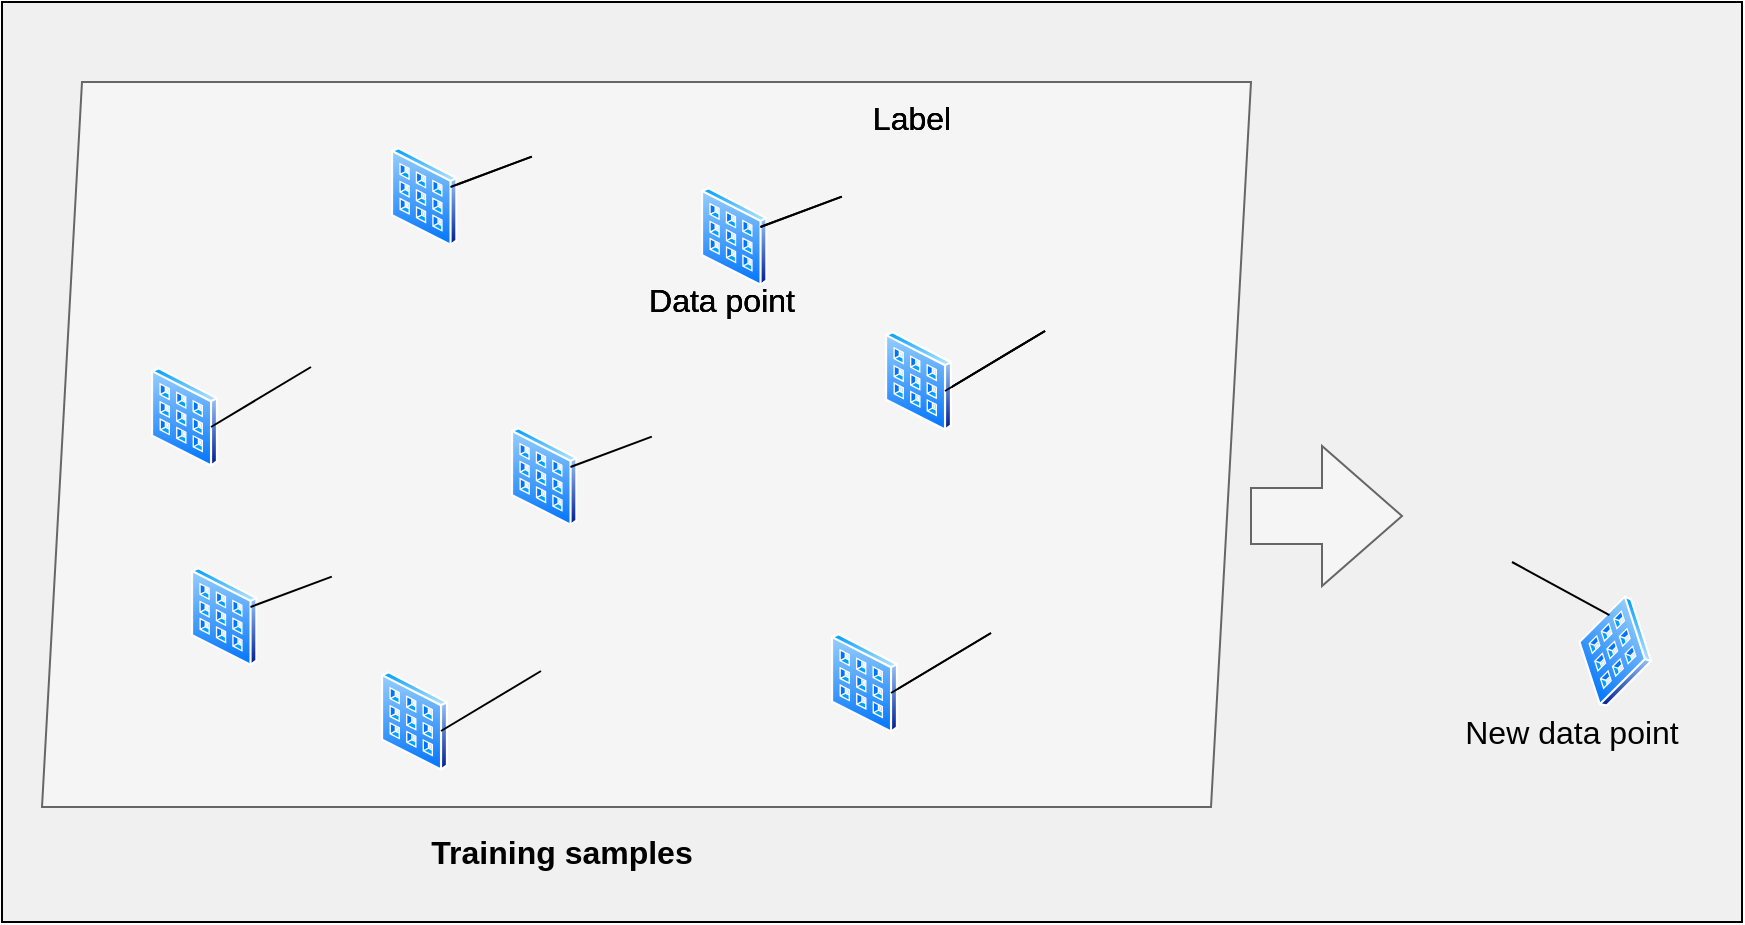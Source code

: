 <mxfile version="20.2.3" type="github">
  <diagram id="aF7s2sprtSHc23R29G0n" name="Page-1">
    <mxGraphModel dx="2059" dy="749" grid="1" gridSize="10" guides="1" tooltips="1" connect="1" arrows="1" fold="1" page="1" pageScale="1" pageWidth="850" pageHeight="1100" math="0" shadow="0">
      <root>
        <mxCell id="0" />
        <mxCell id="1" parent="0" />
        <mxCell id="FdqzSN1PzzM8iArC-SXY-47" value="" style="rounded=0;whiteSpace=wrap;html=1;fontSize=16;fillColor=#F0F0F0;" parent="1" vertex="1">
          <mxGeometry x="-80" y="100" width="870" height="460" as="geometry" />
        </mxCell>
        <mxCell id="FdqzSN1PzzM8iArC-SXY-46" value="" style="html=1;shadow=0;dashed=0;align=center;verticalAlign=middle;shape=mxgraph.arrows2.arrow;dy=0.6;dx=40;notch=0;fontSize=16;fillColor=#f5f5f5;fontColor=#333333;strokeColor=#666666;" parent="1" vertex="1">
          <mxGeometry x="544.5" y="322" width="75.5" height="70" as="geometry" />
        </mxCell>
        <mxCell id="FdqzSN1PzzM8iArC-SXY-129" value="" style="group" parent="1" vertex="1" connectable="0">
          <mxGeometry x="-60" y="140" width="604.5" height="362.5" as="geometry" />
        </mxCell>
        <mxCell id="FdqzSN1PzzM8iArC-SXY-1" value="" style="shape=parallelogram;perimeter=parallelogramPerimeter;whiteSpace=wrap;html=1;fixedSize=1;fillColor=#f5f5f5;fontColor=#333333;strokeColor=#666666;" parent="FdqzSN1PzzM8iArC-SXY-129" vertex="1">
          <mxGeometry width="604.5" height="362.5" as="geometry" />
        </mxCell>
        <mxCell id="FdqzSN1PzzM8iArC-SXY-32" value="" style="group" parent="FdqzSN1PzzM8iArC-SXY-129" vertex="1" connectable="0">
          <mxGeometry x="394.5" y="250.5" width="147" height="94" as="geometry" />
        </mxCell>
        <mxCell id="FdqzSN1PzzM8iArC-SXY-33" value="" style="aspect=fixed;perimeter=ellipsePerimeter;html=1;align=center;shadow=0;dashed=0;spacingTop=3;image;image=img/lib/active_directory/input_output_filter.svg;fontSize=16;" parent="FdqzSN1PzzM8iArC-SXY-32" vertex="1">
          <mxGeometry y="25" width="33.5" height="50" as="geometry" />
        </mxCell>
        <mxCell id="FdqzSN1PzzM8iArC-SXY-35" value="" style="endArrow=none;html=1;rounded=0;fontSize=16;" parent="FdqzSN1PzzM8iArC-SXY-32" edge="1">
          <mxGeometry width="50" height="50" relative="1" as="geometry">
            <mxPoint x="30" y="55" as="sourcePoint" />
            <mxPoint x="80" y="25" as="targetPoint" />
          </mxGeometry>
        </mxCell>
        <mxCell id="FdqzSN1PzzM8iArC-SXY-63" value="" style="group" parent="FdqzSN1PzzM8iArC-SXY-32" vertex="1" connectable="0">
          <mxGeometry x="-220" y="-238" width="367" height="332" as="geometry" />
        </mxCell>
        <mxCell id="FdqzSN1PzzM8iArC-SXY-64" value="" style="aspect=fixed;perimeter=ellipsePerimeter;html=1;align=center;shadow=0;dashed=0;spacingTop=3;image;image=img/lib/active_directory/input_output_filter.svg;fontSize=16;" parent="FdqzSN1PzzM8iArC-SXY-63" vertex="1">
          <mxGeometry y="20" width="33.223" height="49.587" as="geometry" />
        </mxCell>
        <mxCell id="FdqzSN1PzzM8iArC-SXY-65" value="" style="shape=image;html=1;verticalAlign=top;verticalLabelPosition=bottom;labelBackgroundColor=#ffffff;imageAspect=0;aspect=fixed;image=https://cdn4.iconfinder.com/data/icons/essentials-74/24/040_-_Tick-128.png;fontSize=16;" parent="FdqzSN1PzzM8iArC-SXY-63" vertex="1">
          <mxGeometry x="70.413" width="49.587" height="49.587" as="geometry" />
        </mxCell>
        <mxCell id="FdqzSN1PzzM8iArC-SXY-66" value="" style="endArrow=none;html=1;rounded=0;fontSize=16;entryX=0;entryY=0.5;entryDx=0;entryDy=0;" parent="FdqzSN1PzzM8iArC-SXY-63" target="FdqzSN1PzzM8iArC-SXY-65" edge="1">
          <mxGeometry width="50" height="50" relative="1" as="geometry">
            <mxPoint x="29.752" y="40" as="sourcePoint" />
            <mxPoint x="59.504" y="10" as="targetPoint" />
          </mxGeometry>
        </mxCell>
        <mxCell id="FdqzSN1PzzM8iArC-SXY-91" value="" style="group" parent="FdqzSN1PzzM8iArC-SXY-63" vertex="1" connectable="0">
          <mxGeometry x="60" y="140" width="120" height="70" as="geometry" />
        </mxCell>
        <mxCell id="FdqzSN1PzzM8iArC-SXY-92" value="" style="aspect=fixed;perimeter=ellipsePerimeter;html=1;align=center;shadow=0;dashed=0;spacingTop=3;image;image=img/lib/active_directory/input_output_filter.svg;fontSize=16;" parent="FdqzSN1PzzM8iArC-SXY-91" vertex="1">
          <mxGeometry y="20" width="33.223" height="49.587" as="geometry" />
        </mxCell>
        <mxCell id="FdqzSN1PzzM8iArC-SXY-93" value="" style="shape=image;html=1;verticalAlign=top;verticalLabelPosition=bottom;labelBackgroundColor=#ffffff;imageAspect=0;aspect=fixed;image=https://cdn4.iconfinder.com/data/icons/essentials-74/24/040_-_Tick-128.png;fontSize=16;" parent="FdqzSN1PzzM8iArC-SXY-91" vertex="1">
          <mxGeometry x="70.413" width="49.587" height="49.587" as="geometry" />
        </mxCell>
        <mxCell id="FdqzSN1PzzM8iArC-SXY-94" value="" style="endArrow=none;html=1;rounded=0;fontSize=16;entryX=0;entryY=0.5;entryDx=0;entryDy=0;" parent="FdqzSN1PzzM8iArC-SXY-91" target="FdqzSN1PzzM8iArC-SXY-93" edge="1">
          <mxGeometry width="50" height="50" relative="1" as="geometry">
            <mxPoint x="29.752" y="40" as="sourcePoint" />
            <mxPoint x="59.504" y="10" as="targetPoint" />
          </mxGeometry>
        </mxCell>
        <mxCell id="FdqzSN1PzzM8iArC-SXY-95" value="" style="group" parent="FdqzSN1PzzM8iArC-SXY-63" vertex="1" connectable="0">
          <mxGeometry x="247" y="87" width="120" height="75" as="geometry" />
        </mxCell>
        <mxCell id="FdqzSN1PzzM8iArC-SXY-96" value="" style="aspect=fixed;perimeter=ellipsePerimeter;html=1;align=center;shadow=0;dashed=0;spacingTop=3;image;image=img/lib/active_directory/input_output_filter.svg;fontSize=16;" parent="FdqzSN1PzzM8iArC-SXY-95" vertex="1">
          <mxGeometry y="25" width="33.5" height="50" as="geometry" />
        </mxCell>
        <mxCell id="FdqzSN1PzzM8iArC-SXY-98" value="" style="endArrow=none;html=1;rounded=0;fontSize=16;" parent="FdqzSN1PzzM8iArC-SXY-95" edge="1">
          <mxGeometry width="50" height="50" relative="1" as="geometry">
            <mxPoint x="30" y="55" as="sourcePoint" />
            <mxPoint x="80" y="25" as="targetPoint" />
          </mxGeometry>
        </mxCell>
        <mxCell id="FdqzSN1PzzM8iArC-SXY-99" value="" style="group" parent="FdqzSN1PzzM8iArC-SXY-63" vertex="1" connectable="0">
          <mxGeometry x="-5" y="257" width="120" height="75" as="geometry" />
        </mxCell>
        <mxCell id="FdqzSN1PzzM8iArC-SXY-100" value="" style="aspect=fixed;perimeter=ellipsePerimeter;html=1;align=center;shadow=0;dashed=0;spacingTop=3;image;image=img/lib/active_directory/input_output_filter.svg;fontSize=16;" parent="FdqzSN1PzzM8iArC-SXY-99" vertex="1">
          <mxGeometry y="25" width="33.5" height="50" as="geometry" />
        </mxCell>
        <mxCell id="FdqzSN1PzzM8iArC-SXY-102" value="" style="endArrow=none;html=1;rounded=0;fontSize=16;" parent="FdqzSN1PzzM8iArC-SXY-99" edge="1">
          <mxGeometry width="50" height="50" relative="1" as="geometry">
            <mxPoint x="30" y="55" as="sourcePoint" />
            <mxPoint x="80" y="25" as="targetPoint" />
          </mxGeometry>
        </mxCell>
        <mxCell id="FdqzSN1PzzM8iArC-SXY-103" value="" style="group" parent="FdqzSN1PzzM8iArC-SXY-63" vertex="1" connectable="0">
          <mxGeometry x="-100" y="210" width="120" height="70" as="geometry" />
        </mxCell>
        <mxCell id="FdqzSN1PzzM8iArC-SXY-104" value="" style="aspect=fixed;perimeter=ellipsePerimeter;html=1;align=center;shadow=0;dashed=0;spacingTop=3;image;image=img/lib/active_directory/input_output_filter.svg;fontSize=16;" parent="FdqzSN1PzzM8iArC-SXY-103" vertex="1">
          <mxGeometry y="20" width="33.223" height="49.587" as="geometry" />
        </mxCell>
        <mxCell id="FdqzSN1PzzM8iArC-SXY-105" value="" style="shape=image;html=1;verticalAlign=top;verticalLabelPosition=bottom;labelBackgroundColor=#ffffff;imageAspect=0;aspect=fixed;image=https://cdn4.iconfinder.com/data/icons/essentials-74/24/040_-_Tick-128.png;fontSize=16;" parent="FdqzSN1PzzM8iArC-SXY-103" vertex="1">
          <mxGeometry x="70.413" width="49.587" height="49.587" as="geometry" />
        </mxCell>
        <mxCell id="FdqzSN1PzzM8iArC-SXY-106" value="" style="endArrow=none;html=1;rounded=0;fontSize=16;entryX=0;entryY=0.5;entryDx=0;entryDy=0;" parent="FdqzSN1PzzM8iArC-SXY-103" target="FdqzSN1PzzM8iArC-SXY-105" edge="1">
          <mxGeometry width="50" height="50" relative="1" as="geometry">
            <mxPoint x="29.752" y="40" as="sourcePoint" />
            <mxPoint x="59.504" y="10" as="targetPoint" />
          </mxGeometry>
        </mxCell>
        <mxCell id="FdqzSN1PzzM8iArC-SXY-107" value="" style="group" parent="FdqzSN1PzzM8iArC-SXY-63" vertex="1" connectable="0">
          <mxGeometry x="-120" y="105" width="120" height="75" as="geometry" />
        </mxCell>
        <mxCell id="FdqzSN1PzzM8iArC-SXY-108" value="" style="aspect=fixed;perimeter=ellipsePerimeter;html=1;align=center;shadow=0;dashed=0;spacingTop=3;image;image=img/lib/active_directory/input_output_filter.svg;fontSize=16;" parent="FdqzSN1PzzM8iArC-SXY-107" vertex="1">
          <mxGeometry y="25" width="33.5" height="50" as="geometry" />
        </mxCell>
        <mxCell id="FdqzSN1PzzM8iArC-SXY-110" value="" style="endArrow=none;html=1;rounded=0;fontSize=16;" parent="FdqzSN1PzzM8iArC-SXY-107" edge="1">
          <mxGeometry width="50" height="50" relative="1" as="geometry">
            <mxPoint x="30" y="55" as="sourcePoint" />
            <mxPoint x="80" y="25" as="targetPoint" />
          </mxGeometry>
        </mxCell>
        <mxCell id="FdqzSN1PzzM8iArC-SXY-111" value="" style="group" parent="FdqzSN1PzzM8iArC-SXY-63" vertex="1" connectable="0">
          <mxGeometry x="220" y="238" width="147" height="75" as="geometry" />
        </mxCell>
        <mxCell id="FdqzSN1PzzM8iArC-SXY-112" value="" style="aspect=fixed;perimeter=ellipsePerimeter;html=1;align=center;shadow=0;dashed=0;spacingTop=3;image;image=img/lib/active_directory/input_output_filter.svg;fontSize=16;" parent="FdqzSN1PzzM8iArC-SXY-111" vertex="1">
          <mxGeometry y="25" width="33.5" height="50" as="geometry" />
        </mxCell>
        <mxCell id="FdqzSN1PzzM8iArC-SXY-114" value="" style="endArrow=none;html=1;rounded=0;fontSize=16;" parent="FdqzSN1PzzM8iArC-SXY-111" edge="1">
          <mxGeometry width="50" height="50" relative="1" as="geometry">
            <mxPoint x="30" y="55" as="sourcePoint" />
            <mxPoint x="80" y="25" as="targetPoint" />
          </mxGeometry>
        </mxCell>
        <mxCell id="FdqzSN1PzzM8iArC-SXY-115" value="" style="group" parent="FdqzSN1PzzM8iArC-SXY-111" vertex="1" connectable="0">
          <mxGeometry x="-220" y="-238" width="120" height="70" as="geometry" />
        </mxCell>
        <mxCell id="FdqzSN1PzzM8iArC-SXY-116" value="" style="aspect=fixed;perimeter=ellipsePerimeter;html=1;align=center;shadow=0;dashed=0;spacingTop=3;image;image=img/lib/active_directory/input_output_filter.svg;fontSize=16;" parent="FdqzSN1PzzM8iArC-SXY-115" vertex="1">
          <mxGeometry y="20" width="33.223" height="49.587" as="geometry" />
        </mxCell>
        <mxCell id="FdqzSN1PzzM8iArC-SXY-117" value="" style="shape=image;html=1;verticalAlign=top;verticalLabelPosition=bottom;labelBackgroundColor=#ffffff;imageAspect=0;aspect=fixed;image=https://cdn4.iconfinder.com/data/icons/essentials-74/24/040_-_Tick-128.png;fontSize=16;" parent="FdqzSN1PzzM8iArC-SXY-115" vertex="1">
          <mxGeometry x="70.413" width="49.587" height="49.587" as="geometry" />
        </mxCell>
        <mxCell id="FdqzSN1PzzM8iArC-SXY-118" value="" style="endArrow=none;html=1;rounded=0;fontSize=16;entryX=0;entryY=0.5;entryDx=0;entryDy=0;" parent="FdqzSN1PzzM8iArC-SXY-115" target="FdqzSN1PzzM8iArC-SXY-117" edge="1">
          <mxGeometry width="50" height="50" relative="1" as="geometry">
            <mxPoint x="29.752" y="40" as="sourcePoint" />
            <mxPoint x="59.504" y="10" as="targetPoint" />
          </mxGeometry>
        </mxCell>
        <mxCell id="FdqzSN1PzzM8iArC-SXY-119" value="Data point" style="text;html=1;strokeColor=none;fillColor=none;align=center;verticalAlign=middle;whiteSpace=wrap;rounded=0;fontSize=16;" parent="FdqzSN1PzzM8iArC-SXY-111" vertex="1">
          <mxGeometry x="-100" y="-157" width="90" height="30" as="geometry" />
        </mxCell>
        <mxCell id="FdqzSN1PzzM8iArC-SXY-120" value="" style="group" parent="FdqzSN1PzzM8iArC-SXY-111" vertex="1" connectable="0">
          <mxGeometry x="-65" y="-218" width="120" height="70" as="geometry" />
        </mxCell>
        <mxCell id="FdqzSN1PzzM8iArC-SXY-121" value="" style="aspect=fixed;perimeter=ellipsePerimeter;html=1;align=center;shadow=0;dashed=0;spacingTop=3;image;image=img/lib/active_directory/input_output_filter.svg;fontSize=16;" parent="FdqzSN1PzzM8iArC-SXY-120" vertex="1">
          <mxGeometry y="20" width="33.223" height="49.587" as="geometry" />
        </mxCell>
        <mxCell id="FdqzSN1PzzM8iArC-SXY-122" value="" style="shape=image;html=1;verticalAlign=top;verticalLabelPosition=bottom;labelBackgroundColor=#ffffff;imageAspect=0;aspect=fixed;image=https://cdn4.iconfinder.com/data/icons/essentials-74/24/040_-_Tick-128.png;fontSize=16;" parent="FdqzSN1PzzM8iArC-SXY-120" vertex="1">
          <mxGeometry x="70.413" width="49.587" height="49.587" as="geometry" />
        </mxCell>
        <mxCell id="FdqzSN1PzzM8iArC-SXY-123" value="" style="endArrow=none;html=1;rounded=0;fontSize=16;entryX=0;entryY=0.5;entryDx=0;entryDy=0;" parent="FdqzSN1PzzM8iArC-SXY-120" target="FdqzSN1PzzM8iArC-SXY-122" edge="1">
          <mxGeometry width="50" height="50" relative="1" as="geometry">
            <mxPoint x="29.752" y="40" as="sourcePoint" />
            <mxPoint x="59.504" y="10" as="targetPoint" />
          </mxGeometry>
        </mxCell>
        <mxCell id="FdqzSN1PzzM8iArC-SXY-124" value="Label" style="text;html=1;strokeColor=none;fillColor=none;align=center;verticalAlign=middle;whiteSpace=wrap;rounded=0;fontSize=16;" parent="FdqzSN1PzzM8iArC-SXY-111" vertex="1">
          <mxGeometry x="10" y="-248" width="60" height="30" as="geometry" />
        </mxCell>
        <mxCell id="FdqzSN1PzzM8iArC-SXY-125" value="" style="group" parent="FdqzSN1PzzM8iArC-SXY-111" vertex="1" connectable="0">
          <mxGeometry x="27" y="-151" width="120" height="75" as="geometry" />
        </mxCell>
        <mxCell id="FdqzSN1PzzM8iArC-SXY-126" value="" style="aspect=fixed;perimeter=ellipsePerimeter;html=1;align=center;shadow=0;dashed=0;spacingTop=3;image;image=img/lib/active_directory/input_output_filter.svg;fontSize=16;" parent="FdqzSN1PzzM8iArC-SXY-125" vertex="1">
          <mxGeometry y="25" width="33.5" height="50" as="geometry" />
        </mxCell>
        <mxCell id="FdqzSN1PzzM8iArC-SXY-128" value="" style="endArrow=none;html=1;rounded=0;fontSize=16;" parent="FdqzSN1PzzM8iArC-SXY-125" edge="1">
          <mxGeometry width="50" height="50" relative="1" as="geometry">
            <mxPoint x="30" y="55" as="sourcePoint" />
            <mxPoint x="80" y="25" as="targetPoint" />
          </mxGeometry>
        </mxCell>
        <mxCell id="UaU-fmaDW9oktOQqkvP9-3" value="" style="shape=image;html=1;verticalAlign=top;verticalLabelPosition=bottom;labelBackgroundColor=#ffffff;imageAspect=0;aspect=fixed;image=https://cdn4.iconfinder.com/data/icons/essentials-74/24/039_-_Cross-128.png" vertex="1" parent="FdqzSN1PzzM8iArC-SXY-111">
          <mxGeometry x="64" y="-5.5" width="50" height="50" as="geometry" />
        </mxCell>
        <mxCell id="FdqzSN1PzzM8iArC-SXY-67" value="Data point" style="text;html=1;strokeColor=none;fillColor=none;align=center;verticalAlign=middle;whiteSpace=wrap;rounded=0;fontSize=16;" parent="FdqzSN1PzzM8iArC-SXY-32" vertex="1">
          <mxGeometry x="-100" y="-157" width="90" height="30" as="geometry" />
        </mxCell>
        <mxCell id="FdqzSN1PzzM8iArC-SXY-68" value="" style="group" parent="FdqzSN1PzzM8iArC-SXY-32" vertex="1" connectable="0">
          <mxGeometry x="-65" y="-218" width="120" height="70" as="geometry" />
        </mxCell>
        <mxCell id="FdqzSN1PzzM8iArC-SXY-70" value="" style="shape=image;html=1;verticalAlign=top;verticalLabelPosition=bottom;labelBackgroundColor=#ffffff;imageAspect=0;aspect=fixed;image=https://cdn4.iconfinder.com/data/icons/essentials-74/24/040_-_Tick-128.png;fontSize=16;" parent="FdqzSN1PzzM8iArC-SXY-68" vertex="1">
          <mxGeometry x="70.413" width="49.587" height="49.587" as="geometry" />
        </mxCell>
        <mxCell id="FdqzSN1PzzM8iArC-SXY-71" value="" style="endArrow=none;html=1;rounded=0;fontSize=16;entryX=0;entryY=0.5;entryDx=0;entryDy=0;" parent="FdqzSN1PzzM8iArC-SXY-68" target="FdqzSN1PzzM8iArC-SXY-70" edge="1">
          <mxGeometry width="50" height="50" relative="1" as="geometry">
            <mxPoint x="29.752" y="40" as="sourcePoint" />
            <mxPoint x="59.504" y="10" as="targetPoint" />
          </mxGeometry>
        </mxCell>
        <mxCell id="FdqzSN1PzzM8iArC-SXY-72" value="Label" style="text;html=1;strokeColor=none;fillColor=none;align=center;verticalAlign=middle;whiteSpace=wrap;rounded=0;fontSize=16;" parent="FdqzSN1PzzM8iArC-SXY-32" vertex="1">
          <mxGeometry x="10" y="-248" width="60" height="30" as="geometry" />
        </mxCell>
        <mxCell id="FdqzSN1PzzM8iArC-SXY-73" value="" style="group" parent="FdqzSN1PzzM8iArC-SXY-32" vertex="1" connectable="0">
          <mxGeometry x="27" y="-151" width="120" height="75" as="geometry" />
        </mxCell>
        <mxCell id="FdqzSN1PzzM8iArC-SXY-74" value="" style="aspect=fixed;perimeter=ellipsePerimeter;html=1;align=center;shadow=0;dashed=0;spacingTop=3;image;image=img/lib/active_directory/input_output_filter.svg;fontSize=16;" parent="FdqzSN1PzzM8iArC-SXY-73" vertex="1">
          <mxGeometry y="25" width="33.5" height="50" as="geometry" />
        </mxCell>
        <mxCell id="FdqzSN1PzzM8iArC-SXY-76" value="" style="endArrow=none;html=1;rounded=0;fontSize=16;" parent="FdqzSN1PzzM8iArC-SXY-73" edge="1">
          <mxGeometry width="50" height="50" relative="1" as="geometry">
            <mxPoint x="30" y="55" as="sourcePoint" />
            <mxPoint x="80" y="25" as="targetPoint" />
          </mxGeometry>
        </mxCell>
        <mxCell id="FdqzSN1PzzM8iArC-SXY-44" value="Data point" style="text;html=1;strokeColor=none;fillColor=none;align=center;verticalAlign=middle;whiteSpace=wrap;rounded=0;fontSize=16;" parent="FdqzSN1PzzM8iArC-SXY-129" vertex="1">
          <mxGeometry x="294.5" y="93.5" width="90" height="30" as="geometry" />
        </mxCell>
        <mxCell id="FdqzSN1PzzM8iArC-SXY-45" value="Label" style="text;html=1;strokeColor=none;fillColor=none;align=center;verticalAlign=middle;whiteSpace=wrap;rounded=0;fontSize=16;" parent="FdqzSN1PzzM8iArC-SXY-129" vertex="1">
          <mxGeometry x="404.5" y="2.5" width="60" height="30" as="geometry" />
        </mxCell>
        <mxCell id="UaU-fmaDW9oktOQqkvP9-1" value="" style="shape=image;html=1;verticalAlign=top;verticalLabelPosition=bottom;labelBackgroundColor=#ffffff;imageAspect=0;aspect=fixed;image=https://cdn4.iconfinder.com/data/icons/essentials-74/24/039_-_Cross-128.png" vertex="1" parent="FdqzSN1PzzM8iArC-SXY-129">
          <mxGeometry x="120" y="110" width="50" height="50" as="geometry" />
        </mxCell>
        <mxCell id="UaU-fmaDW9oktOQqkvP9-2" value="" style="shape=image;html=1;verticalAlign=top;verticalLabelPosition=bottom;labelBackgroundColor=#ffffff;imageAspect=0;aspect=fixed;image=https://cdn4.iconfinder.com/data/icons/essentials-74/24/039_-_Cross-128.png" vertex="1" parent="FdqzSN1PzzM8iArC-SXY-129">
          <mxGeometry x="240" y="260" width="50" height="50" as="geometry" />
        </mxCell>
        <mxCell id="UaU-fmaDW9oktOQqkvP9-4" value="" style="shape=image;html=1;verticalAlign=top;verticalLabelPosition=bottom;labelBackgroundColor=#ffffff;imageAspect=0;aspect=fixed;image=https://cdn4.iconfinder.com/data/icons/essentials-74/24/039_-_Cross-128.png" vertex="1" parent="FdqzSN1PzzM8iArC-SXY-129">
          <mxGeometry x="485" y="93.5" width="50" height="50" as="geometry" />
        </mxCell>
        <mxCell id="FdqzSN1PzzM8iArC-SXY-69" value="&lt;span style=&quot;color: rgba(0, 0, 0, 0); font-family: monospace; font-size: 0px; text-align: start; background-color: rgb(248, 249, 250);&quot;&gt;%3CmxGraphModel%3E%3Croot%3E%3CmxCell%20id%3D%220%22%2F%3E%3CmxCell%20id%3D%221%22%20parent%3D%220%22%2F%3E%3CmxCell%20id%3D%222%22%20value%3D%22%22%20style%3D%22group%22%20vertex%3D%221%22%20connectable%3D%220%22%20parent%3D%221%22%3E%3CmxGeometry%20x%3D%22365%22%20y%3D%22377%22%20width%3D%22120%22%20height%3D%2275%22%20as%3D%22geometry%22%2F%3E%3C%2FmxCell%3E%3CmxCell%20id%3D%223%22%20value%3D%22%22%20style%3D%22aspect%3Dfixed%3Bperimeter%3DellipsePerimeter%3Bhtml%3D1%3Balign%3Dcenter%3Bshadow%3D0%3Bdashed%3D0%3BspacingTop%3D3%3Bimage%3Bimage%3Dimg%2Flib%2Factive_directory%2Finput_output_filter.svg%3BfontSize%3D16%3B%22%20vertex%3D%221%22%20parent%3D%222%22%3E%3CmxGeometry%20y%3D%2225%22%20width%3D%2233.5%22%20height%3D%2250%22%20as%3D%22geometry%22%2F%3E%3C%2FmxCell%3E%3CmxCell%20id%3D%224%22%20value%3D%22%22%20style%3D%22shape%3Dimage%3Bhtml%3D1%3BverticalAlign%3Dtop%3BverticalLabelPosition%3Dbottom%3BlabelBackgroundColor%3D%23ffffff%3BimageAspect%3D0%3Baspect%3Dfixed%3Bimage%3Dhttps%3A%2F%2Fcdn2.iconfinder.com%2Fdata%2Ficons%2Fcrystalproject%2FOpen-Office-Icons%2Fstock_stop-16.png%3BfontFamily%3DHelvetica%3BfontSize%3D16%3BfontColor%3Ddefault%3Balign%3Dcenter%3BstrokeColor%3Ddefault%3BstrokeWidth%3D1%3BfillColor%3Ddefault%3B%22%20vertex%3D%221%22%20parent%3D%222%22%3E%3CmxGeometry%20x%3D%2248%22%20width%3D%2272%22%20height%3D%2226%22%20as%3D%22geometry%22%2F%3E%3C%2FmxCell%3E%3CmxCell%20id%3D%225%22%20value%3D%22%22%20style%3D%22endArrow%3Dnone%3Bhtml%3D1%3Brounded%3D0%3BfontSize%3D16%3B%22%20edge%3D%221%22%20parent%3D%222%22%3E%3CmxGeometry%20width%3D%2250%22%20height%3D%2250%22%20relative%3D%221%22%20as%3D%22geometry%22%3E%3CmxPoint%20x%3D%2230%22%20y%3D%2255%22%20as%3D%22sourcePoint%22%2F%3E%3CmxPoint%20x%3D%2280%22%20y%3D%2225%22%20as%3D%22targetPoint%22%2F%3E%3C%2FmxGeometry%3E%3C%2FmxCell%3E%3C%2Froot%3E%3C%2FmxGraphModel%3E&lt;/span&gt;&lt;span style=&quot;color: rgba(0, 0, 0, 0); font-family: monospace; font-size: 0px; text-align: start; background-color: rgb(248, 249, 250);&quot;&gt;%3CmxGraphModel%3E%3Croot%3E%3CmxCell%20id%3D%220%22%2F%3E%3CmxCell%20id%3D%221%22%20parent%3D%220%22%2F%3E%3CmxCell%20id%3D%222%22%20value%3D%22%22%20style%3D%22group%22%20vertex%3D%221%22%20connectable%3D%220%22%20parent%3D%221%22%3E%3CmxGeometry%20x%3D%22365%22%20y%3D%22377%22%20width%3D%22120%22%20height%3D%2275%22%20as%3D%22geometry%22%2F%3E%3C%2FmxCell%3E%3CmxCell%20id%3D%223%22%20value%3D%22%22%20style%3D%22aspect%3Dfixed%3Bperimeter%3DellipsePerimeter%3Bhtml%3D1%3Balign%3Dcenter%3Bshadow%3D0%3Bdashed%3D0%3BspacingTop%3D3%3Bimage%3Bimage%3Dimg%2Flib%2Factive_directory%2Finput_output_filter.svg%3BfontSize%3D16%3B%22%20vertex%3D%221%22%20parent%3D%222%22%3E%3CmxGeometry%20y%3D%2225%22%20width%3D%2233.5%22%20height%3D%2250%22%20as%3D%22geometry%22%2F%3E%3C%2FmxCell%3E%3CmxCell%20id%3D%224%22%20value%3D%22%22%20style%3D%22shape%3Dimage%3Bhtml%3D1%3BverticalAlign%3Dtop%3BverticalLabelPosition%3Dbottom%3BlabelBackgroundColor%3D%23ffffff%3BimageAspect%3D0%3Baspect%3Dfixed%3Bimage%3Dhttps%3A%2F%2Fcdn2.iconfinder.com%2Fdata%2Ficons%2Fcrystalproject%2FOpen-Office-Icons%2Fstock_stop-16.png%3BfontFamily%3DHelvetica%3BfontSize%3D16%3BfontColor%3Ddefault%3Balign%3Dcenter%3BstrokeColor%3Ddefault%3BstrokeWidth%3D1%3BfillColor%3Ddefault%3B%22%20vertex%3D%221%22%20parent%3D%222%22%3E%3CmxGeometry%20x%3D%2248%22%20width%3D%2272%22%20height%3D%2226%22%20as%3D%22geometry%22%2F%3E%3C%2FmxCell%3E%3CmxCell%20id%3D%225%22%20value%3D%22%22%20style%3D%22endArrow%3Dnone%3Bhtml%3D1%3Brounded%3D0%3BfontSize%3D16%3B%22%20edge%3D%221%22%20parent%3D%222%22%3E%3CmxGeometry%20width%3D%2250%22%20height%3D%2250%22%20relative%3D%221%22%20as%3D%22geometry%22%3E%3CmxPoint%20x%3D%2230%22%20y%3D%2255%22%20as%3D%22sourcePoint%22%2F%3E%3CmxPoint%20x%3D%2280%22%20y%3D%2225%22%20as%3D%22targetPoint%22%2F%3E%3C%2FmxGeometry%3E%3C%2FmxCell%3E%3C%2Froot%3E%3C%2FmxGraphModel%3E&lt;/span&gt;" style="aspect=fixed;perimeter=ellipsePerimeter;html=1;align=center;shadow=0;dashed=0;spacingTop=3;image;image=img/lib/active_directory/input_output_filter.svg;fontSize=16;rotation=45;" parent="1" vertex="1">
          <mxGeometry x="710" y="400" width="33.223" height="49.587" as="geometry" />
        </mxCell>
        <mxCell id="FdqzSN1PzzM8iArC-SXY-130" value="" style="shape=image;html=1;verticalAlign=top;verticalLabelPosition=bottom;labelBackgroundColor=#ffffff;imageAspect=0;aspect=fixed;image=https://cdn4.iconfinder.com/data/icons/aiga-symbol-signs/444/aiga_information-128.png;fontSize=16;fillColor=#F0F0F0;" parent="1" vertex="1">
          <mxGeometry x="650" y="330" width="50" height="50" as="geometry" />
        </mxCell>
        <mxCell id="FdqzSN1PzzM8iArC-SXY-131" value="" style="endArrow=none;html=1;rounded=0;fontSize=16;exitX=0;exitY=0.25;exitDx=0;exitDy=0;entryX=0.5;entryY=1;entryDx=0;entryDy=0;" parent="1" source="FdqzSN1PzzM8iArC-SXY-69" target="FdqzSN1PzzM8iArC-SXY-130" edge="1">
          <mxGeometry width="50" height="50" relative="1" as="geometry">
            <mxPoint x="743.22" y="410" as="sourcePoint" />
            <mxPoint x="663.22" y="380" as="targetPoint" />
          </mxGeometry>
        </mxCell>
        <mxCell id="FdqzSN1PzzM8iArC-SXY-132" value="New data point" style="text;html=1;strokeColor=none;fillColor=none;align=center;verticalAlign=middle;whiteSpace=wrap;rounded=0;fontSize=16;" parent="1" vertex="1">
          <mxGeometry x="650" y="449.59" width="110" height="30" as="geometry" />
        </mxCell>
        <mxCell id="FdqzSN1PzzM8iArC-SXY-133" value="&lt;b&gt;Training samples&lt;/b&gt;" style="text;html=1;strokeColor=none;fillColor=none;align=center;verticalAlign=middle;whiteSpace=wrap;rounded=0;fontSize=16;" parent="1" vertex="1">
          <mxGeometry x="110" y="510" width="180" height="30" as="geometry" />
        </mxCell>
      </root>
    </mxGraphModel>
  </diagram>
</mxfile>
